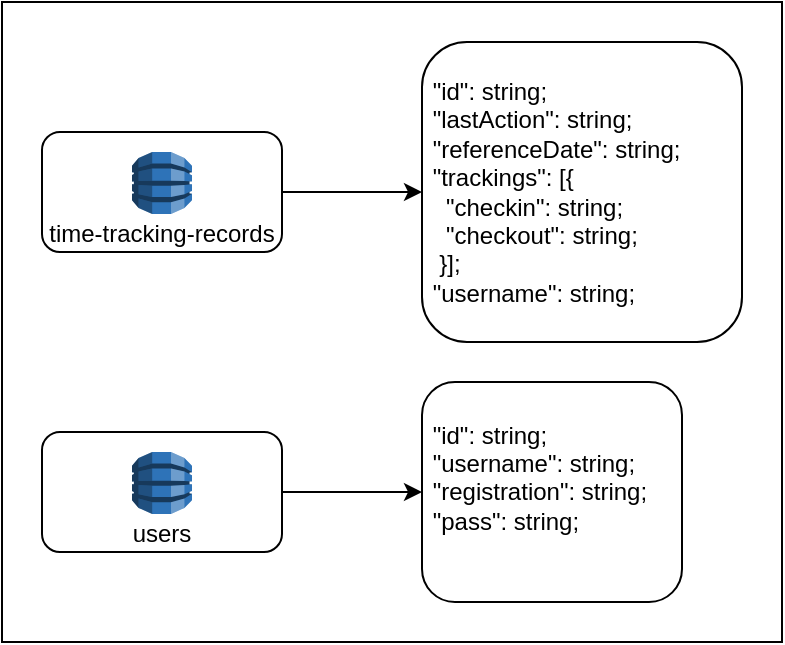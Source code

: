 <mxfile>
    <diagram id="OUbCcWLDV2W5N4Z9F51A" name="Page-1">
        <mxGraphModel dx="355" dy="2736" grid="1" gridSize="10" guides="1" tooltips="1" connect="1" arrows="1" fold="1" page="1" pageScale="1" pageWidth="850" pageHeight="1100" math="0" shadow="0">
            <root>
                <mxCell id="0"/>
                <mxCell id="1" parent="0"/>
                <mxCell id="78" value="" style="rounded=0;whiteSpace=wrap;html=1;" vertex="1" parent="1">
                    <mxGeometry x="880" y="-2180" width="390" height="320" as="geometry"/>
                </mxCell>
                <mxCell id="23" value="" style="group" parent="1" vertex="1" connectable="0">
                    <mxGeometry x="900" y="-2115" width="120" height="60" as="geometry"/>
                </mxCell>
                <mxCell id="24" value="time-tracking-records" style="rounded=1;whiteSpace=wrap;html=1;container=0;verticalAlign=bottom;" parent="23" vertex="1">
                    <mxGeometry width="120" height="60" as="geometry"/>
                </mxCell>
                <mxCell id="25" value="" style="outlineConnect=0;dashed=0;verticalLabelPosition=bottom;verticalAlign=top;align=center;html=1;shape=mxgraph.aws3.dynamo_db;fillColor=#2E73B8;gradientColor=none;" parent="23" vertex="1">
                    <mxGeometry x="45" y="10" width="30" height="31" as="geometry"/>
                </mxCell>
                <mxCell id="71" value="&lt;div style=&quot;&quot;&gt;&lt;span style=&quot;background-color: initial;&quot;&gt;&amp;nbsp;&quot;id&quot;: string;&lt;/span&gt;&lt;br&gt;&lt;/div&gt;&lt;div&gt;&amp;nbsp;&quot;lastAction&quot;: string;&lt;/div&gt;&lt;div&gt;&amp;nbsp;&quot;referenceDate&quot;: string;&lt;/div&gt;&lt;div&gt;&amp;nbsp;&quot;trackings&quot;: [&lt;span style=&quot;background-color: initial;&quot;&gt;{&lt;/span&gt;&lt;/div&gt;&lt;div&gt;&amp;nbsp; &amp;nbsp;&quot;checkin&quot;: string;&lt;/div&gt;&lt;div&gt;&amp;nbsp; &amp;nbsp;&quot;checkout&quot;: string;&lt;/div&gt;&lt;div&gt;&amp;nbsp; }];&lt;/div&gt;&lt;div&gt;&amp;nbsp;&quot;username&quot;: string;&lt;/div&gt;" style="rounded=1;whiteSpace=wrap;html=1;container=0;verticalAlign=middle;align=left;" vertex="1" parent="1">
                    <mxGeometry x="1090" y="-2160" width="160" height="150" as="geometry"/>
                </mxCell>
                <mxCell id="72" value="" style="edgeStyle=none;html=1;" edge="1" parent="1" source="24" target="71">
                    <mxGeometry relative="1" as="geometry"/>
                </mxCell>
                <mxCell id="73" value="" style="group" vertex="1" connectable="0" parent="1">
                    <mxGeometry x="900" y="-1965" width="120" height="60" as="geometry"/>
                </mxCell>
                <mxCell id="74" value="users" style="rounded=1;whiteSpace=wrap;html=1;container=0;verticalAlign=bottom;" vertex="1" parent="73">
                    <mxGeometry width="120" height="60" as="geometry"/>
                </mxCell>
                <mxCell id="75" value="" style="outlineConnect=0;dashed=0;verticalLabelPosition=bottom;verticalAlign=top;align=center;html=1;shape=mxgraph.aws3.dynamo_db;fillColor=#2E73B8;gradientColor=none;" vertex="1" parent="73">
                    <mxGeometry x="45" y="10" width="30" height="31" as="geometry"/>
                </mxCell>
                <mxCell id="76" value="&lt;div style=&quot;&quot;&gt;&lt;span style=&quot;background-color: initial;&quot;&gt;&amp;nbsp;&quot;id&quot;: string;&lt;/span&gt;&lt;br&gt;&lt;/div&gt;&lt;div&gt;&amp;nbsp;&quot;username&quot;: string;&lt;/div&gt;&lt;div&gt;&amp;nbsp;&quot;registration&quot;: string;&lt;br&gt;&lt;/div&gt;&lt;div&gt;&amp;nbsp;&quot;pass&quot;: string;&lt;br&gt;&lt;/div&gt;&lt;div&gt;&amp;nbsp;&lt;br&gt;&lt;/div&gt;" style="rounded=1;whiteSpace=wrap;html=1;container=0;verticalAlign=middle;align=left;" vertex="1" parent="1">
                    <mxGeometry x="1090" y="-1990" width="130" height="110" as="geometry"/>
                </mxCell>
                <mxCell id="77" value="" style="edgeStyle=none;html=1;" edge="1" parent="1" source="74" target="76">
                    <mxGeometry relative="1" as="geometry"/>
                </mxCell>
            </root>
        </mxGraphModel>
    </diagram>
</mxfile>
